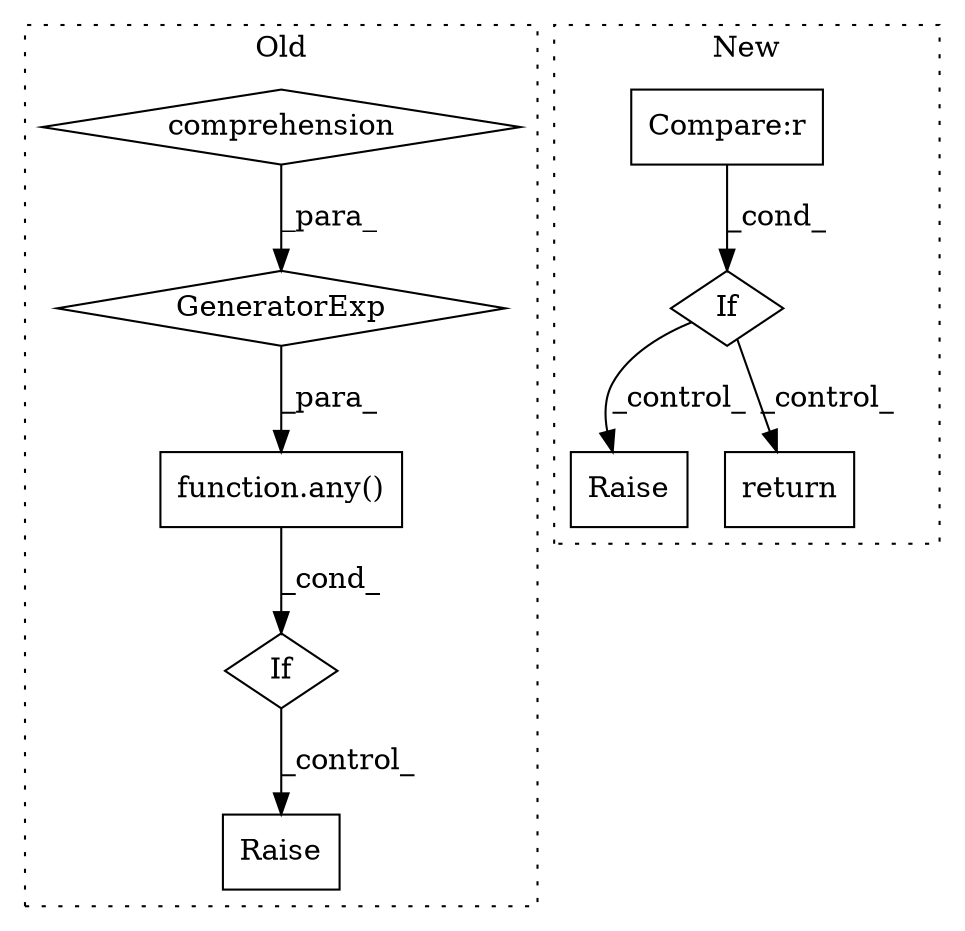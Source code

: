 digraph G {
subgraph cluster0 {
1 [label="function.any()" a="75" s="668,731" l="4,1" shape="box"];
3 [label="If" a="96" s="661" l="3" shape="diamond"];
4 [label="Raise" a="91" s="742" l="6" shape="box"];
5 [label="comprehension" a="45" s="697" l="3" shape="diamond"];
7 [label="GeneratorExp" a="55" s="672" l="59" shape="diamond"];
label = "Old";
style="dotted";
}
subgraph cluster1 {
2 [label="Raise" a="91" s="822" l="6" shape="box"];
6 [label="If" a="96" s="683" l="3" shape="diamond"];
8 [label="Compare:r" a="40" s="736" l="51" shape="box"];
9 [label="return" a="93" s="797" l="6" shape="box"];
label = "New";
style="dotted";
}
1 -> 3 [label="_cond_"];
3 -> 4 [label="_control_"];
5 -> 7 [label="_para_"];
6 -> 9 [label="_control_"];
6 -> 2 [label="_control_"];
7 -> 1 [label="_para_"];
8 -> 6 [label="_cond_"];
}
